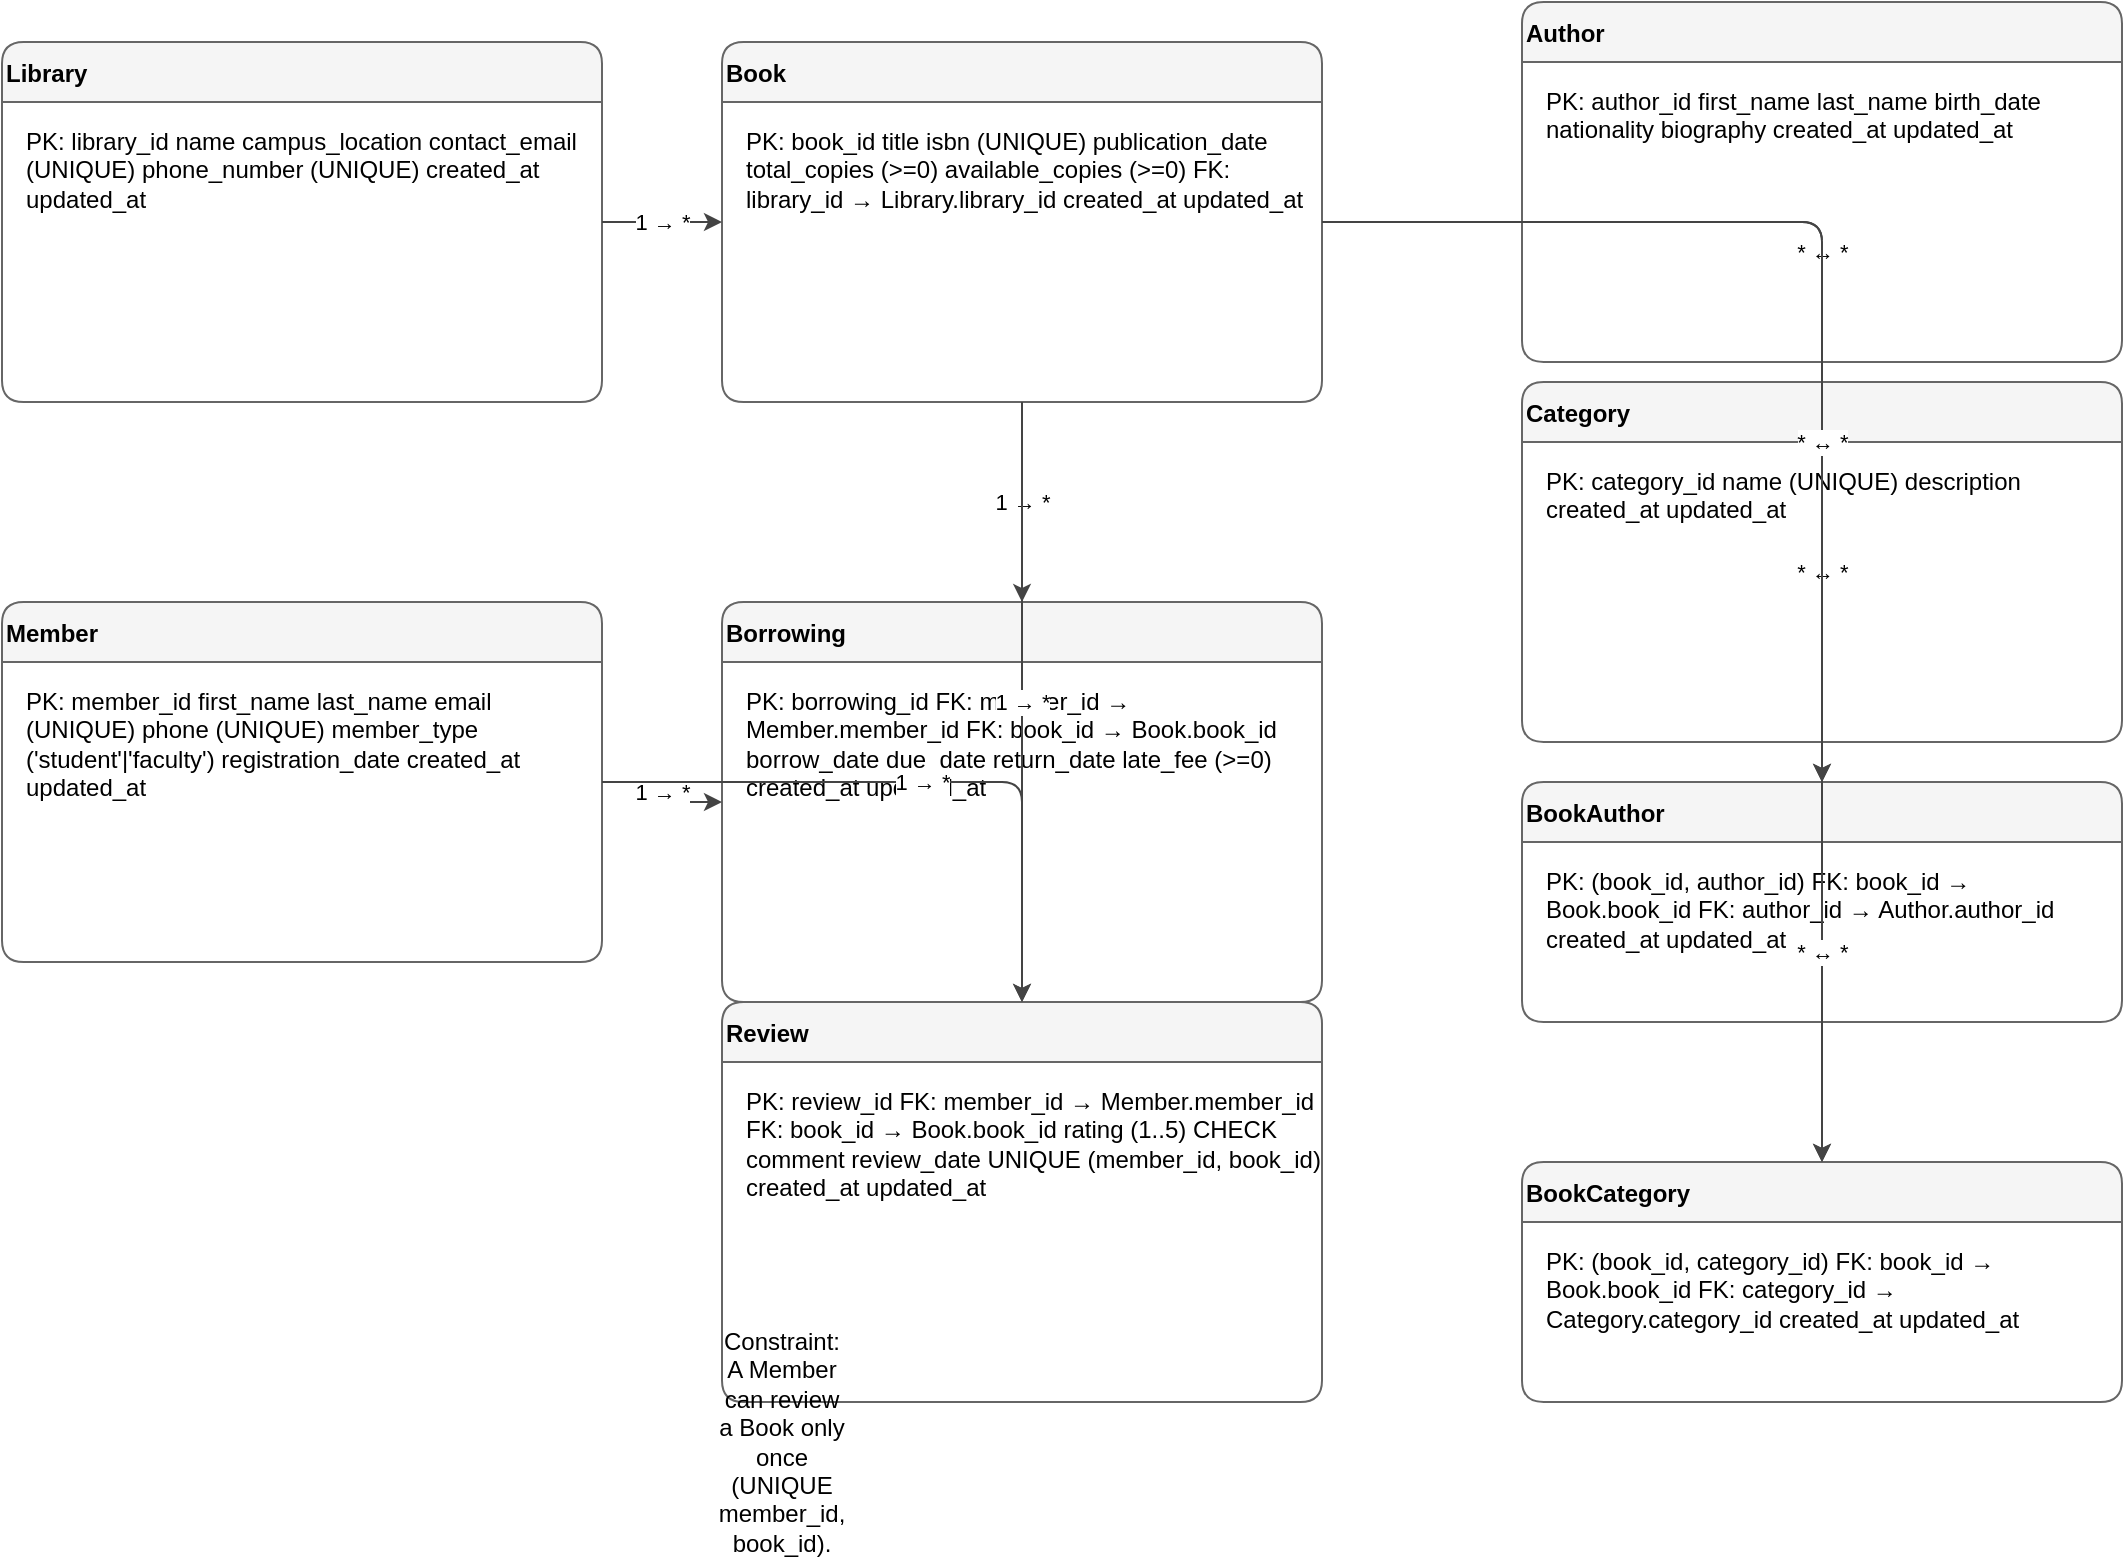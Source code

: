 <mxfile version="24.7.7">
  <diagram id="library_erd" name="Library ERD">
    <mxGraphModel dx="1600" dy="1200" grid="1" gridSize="10" guides="1" tooltips="1" connect="1" arrows="1" fold="1" page="1" pageScale="1" pageWidth="3300" pageHeight="2550" background="#ffffff" math="0" shadow="0">
      <root>
        <mxCell id="0"/>
        <mxCell id="1" parent="0"/>
        <mxCell id="cell10" value="Library" style="swimlane;fontStyle=1;align=left;horizontal=1;startSize=30;rounded=1;arcSize=12;fillColor=#f5f5f5;strokeColor=#666666;" vertex="1" parent="1">
          <mxGeometry x="60" y="80" width="300" height="180" as="geometry"/>
        </mxCell>
        <mxCell id="cell10-body" value="PK: library_id
name
campus_location
contact_email (UNIQUE)
phone_number (UNIQUE)
created_at
updated_at" style="text;align=left;verticalAlign=top;spacingLeft=10;spacingTop=6;whiteSpace=wrap;overflow=hidden;" vertex="1" parent="cell10">
          <mxGeometry x="0" y="30" width="300" height="150" as="geometry"/>
        </mxCell>
        <mxCell id="cell11" value="Book" style="swimlane;fontStyle=1;align=left;horizontal=1;startSize=30;rounded=1;arcSize=12;fillColor=#f5f5f5;strokeColor=#666666;" vertex="1" parent="1">
          <mxGeometry x="420" y="80" width="300" height="180" as="geometry"/>
        </mxCell>
        <mxCell id="cell11-body" value="PK: book_id
title
isbn (UNIQUE)
publication_date
total_copies (&gt;=0)
available_copies (&gt;=0)
FK: library_id → Library.library_id
created_at
updated_at" style="text;align=left;verticalAlign=top;spacingLeft=10;spacingTop=6;whiteSpace=wrap;overflow=hidden;" vertex="1" parent="cell11">
          <mxGeometry x="0" y="30" width="300" height="150" as="geometry"/>
        </mxCell>
        <mxCell id="cell12" value="Author" style="swimlane;fontStyle=1;align=left;horizontal=1;startSize=30;rounded=1;arcSize=12;fillColor=#f5f5f5;strokeColor=#666666;" vertex="1" parent="1">
          <mxGeometry x="820" y="60" width="300" height="180" as="geometry"/>
        </mxCell>
        <mxCell id="cell12-body" value="PK: author_id
first_name
last_name
birth_date
nationality
biography
created_at
updated_at" style="text;align=left;verticalAlign=top;spacingLeft=10;spacingTop=6;whiteSpace=wrap;overflow=hidden;" vertex="1" parent="cell12">
          <mxGeometry x="0" y="30" width="300" height="150" as="geometry"/>
        </mxCell>
        <mxCell id="cell13" value="Category" style="swimlane;fontStyle=1;align=left;horizontal=1;startSize=30;rounded=1;arcSize=12;fillColor=#f5f5f5;strokeColor=#666666;" vertex="1" parent="1">
          <mxGeometry x="820" y="250" width="300" height="180" as="geometry"/>
        </mxCell>
        <mxCell id="cell13-body" value="PK: category_id
name (UNIQUE)
description
created_at
updated_at" style="text;align=left;verticalAlign=top;spacingLeft=10;spacingTop=6;whiteSpace=wrap;overflow=hidden;" vertex="1" parent="cell13">
          <mxGeometry x="0" y="30" width="300" height="150" as="geometry"/>
        </mxCell>
        <mxCell id="cell14" value="Member" style="swimlane;fontStyle=1;align=left;horizontal=1;startSize=30;rounded=1;arcSize=12;fillColor=#f5f5f5;strokeColor=#666666;" vertex="1" parent="1">
          <mxGeometry x="60" y="360" width="300" height="180" as="geometry"/>
        </mxCell>
        <mxCell id="cell14-body" value="PK: member_id
first_name
last_name
email (UNIQUE)
phone (UNIQUE)
member_type ('student'|'faculty')
registration_date
created_at
updated_at" style="text;align=left;verticalAlign=top;spacingLeft=10;spacingTop=6;whiteSpace=wrap;overflow=hidden;" vertex="1" parent="cell14">
          <mxGeometry x="0" y="30" width="300" height="150" as="geometry"/>
        </mxCell>
        <mxCell id="cell15" value="Borrowing" style="swimlane;fontStyle=1;align=left;horizontal=1;startSize=30;rounded=1;arcSize=12;fillColor=#f5f5f5;strokeColor=#666666;" vertex="1" parent="1">
          <mxGeometry x="420" y="360" width="300" height="200" as="geometry"/>
        </mxCell>
        <mxCell id="cell15-body" value="PK: borrowing_id
FK: member_id → Member.member_id
FK: book_id → Book.book_id
borrow_date
due_date
return_date
late_fee (&gt;=0)
created_at
updated_at" style="text;align=left;verticalAlign=top;spacingLeft=10;spacingTop=6;whiteSpace=wrap;overflow=hidden;" vertex="1" parent="cell15">
          <mxGeometry x="0" y="30" width="300" height="170" as="geometry"/>
        </mxCell>
        <mxCell id="cell16" value="Review" style="swimlane;fontStyle=1;align=left;horizontal=1;startSize=30;rounded=1;arcSize=12;fillColor=#f5f5f5;strokeColor=#666666;" vertex="1" parent="1">
          <mxGeometry x="420" y="560" width="300" height="200" as="geometry"/>
        </mxCell>
        <mxCell id="cell16-body" value="PK: review_id
FK: member_id → Member.member_id
FK: book_id → Book.book_id
rating (1..5) CHECK
comment
review_date
UNIQUE (member_id, book_id)
created_at
updated_at" style="text;align=left;verticalAlign=top;spacingLeft=10;spacingTop=6;whiteSpace=wrap;overflow=hidden;" vertex="1" parent="cell16">
          <mxGeometry x="0" y="30" width="300" height="170" as="geometry"/>
        </mxCell>
        <mxCell id="cell17" value="BookAuthor" style="swimlane;fontStyle=1;align=left;horizontal=1;startSize=30;rounded=1;arcSize=12;fillColor=#f5f5f5;strokeColor=#666666;" vertex="1" parent="1">
          <mxGeometry x="820" y="450" width="300" height="120" as="geometry"/>
        </mxCell>
        <mxCell id="cell17-body" value="PK: (book_id, author_id)
FK: book_id → Book.book_id
FK: author_id → Author.author_id
created_at
updated_at" style="text;align=left;verticalAlign=top;spacingLeft=10;spacingTop=6;whiteSpace=wrap;overflow=hidden;" vertex="1" parent="cell17">
          <mxGeometry x="0" y="30" width="300" height="90" as="geometry"/>
        </mxCell>
        <mxCell id="cell18" value="BookCategory" style="swimlane;fontStyle=1;align=left;horizontal=1;startSize=30;rounded=1;arcSize=12;fillColor=#f5f5f5;strokeColor=#666666;" vertex="1" parent="1">
          <mxGeometry x="820" y="640" width="300" height="120" as="geometry"/>
        </mxCell>
        <mxCell id="cell18-body" value="PK: (book_id, category_id)
FK: book_id → Book.book_id
FK: category_id → Category.category_id
created_at
updated_at" style="text;align=left;verticalAlign=top;spacingLeft=10;spacingTop=6;whiteSpace=wrap;overflow=hidden;" vertex="1" parent="cell18">
          <mxGeometry x="0" y="30" width="300" height="90" as="geometry"/>
        </mxCell>
        <mxCell id="cell28" value="Constraint: A Member can review a Book only once (UNIQUE member_id, book_id)." style="text;whiteSpace=wrap;html=1;align=center;verticalAlign=middle;fontSize=12;" vertex="1" parent="1">
          <mxGeometry x="420" y="770" width="60" height="20" as="geometry"/>
        </mxCell>
        <mxCell id="cell19" value="1 → *" style="edgeStyle=orthogonalEdgeStyle;rounded=1;orthogonalLoop=1;jettySize=auto;html=1;strokeColor=#444444;" edge="1" parent="1" source="cell10" target="cell11">
          <mxGeometry relative="1" as="geometry"/>
        </mxCell>
        <mxCell id="cell20" value="1 → *" style="edgeStyle=orthogonalEdgeStyle;rounded=1;orthogonalLoop=1;jettySize=auto;html=1;strokeColor=#444444;" edge="1" parent="1" source="cell14" target="cell15">
          <mxGeometry relative="1" as="geometry"/>
        </mxCell>
        <mxCell id="cell21" value="1 → *" style="edgeStyle=orthogonalEdgeStyle;rounded=1;orthogonalLoop=1;jettySize=auto;html=1;strokeColor=#444444;" edge="1" parent="1" source="cell14" target="cell16">
          <mxGeometry relative="1" as="geometry"/>
        </mxCell>
        <mxCell id="cell22" value="1 → *" style="edgeStyle=orthogonalEdgeStyle;rounded=1;orthogonalLoop=1;jettySize=auto;html=1;strokeColor=#444444;" edge="1" parent="1" source="cell11" target="cell15">
          <mxGeometry relative="1" as="geometry"/>
        </mxCell>
        <mxCell id="cell23" value="1 → *" style="edgeStyle=orthogonalEdgeStyle;rounded=1;orthogonalLoop=1;jettySize=auto;html=1;strokeColor=#444444;" edge="1" parent="1" source="cell11" target="cell16">
          <mxGeometry relative="1" as="geometry"/>
        </mxCell>
        <mxCell id="cell24" value="* ↔ *" style="edgeStyle=orthogonalEdgeStyle;rounded=1;orthogonalLoop=1;jettySize=auto;html=1;strokeColor=#444444;" edge="1" parent="1" source="cell11" target="cell17">
          <mxGeometry relative="1" as="geometry"/>
        </mxCell>
        <mxCell id="cell25" value="* ↔ *" style="edgeStyle=orthogonalEdgeStyle;rounded=1;orthogonalLoop=1;jettySize=auto;html=1;strokeColor=#444444;" edge="1" parent="1" source="cell12" target="cell17">
          <mxGeometry relative="1" as="geometry"/>
        </mxCell>
        <mxCell id="cell26" value="* ↔ *" style="edgeStyle=orthogonalEdgeStyle;rounded=1;orthogonalLoop=1;jettySize=auto;html=1;strokeColor=#444444;" edge="1" parent="1" source="cell11" target="cell18">
          <mxGeometry relative="1" as="geometry"/>
        </mxCell>
        <mxCell id="cell27" value="* ↔ *" style="edgeStyle=orthogonalEdgeStyle;rounded=1;orthogonalLoop=1;jettySize=auto;html=1;strokeColor=#444444;" edge="1" parent="1" source="cell13" target="cell18">
          <mxGeometry relative="1" as="geometry"/>
        </mxCell>
      </root>
    </mxGraphModel>
  </diagram>
</mxfile>
